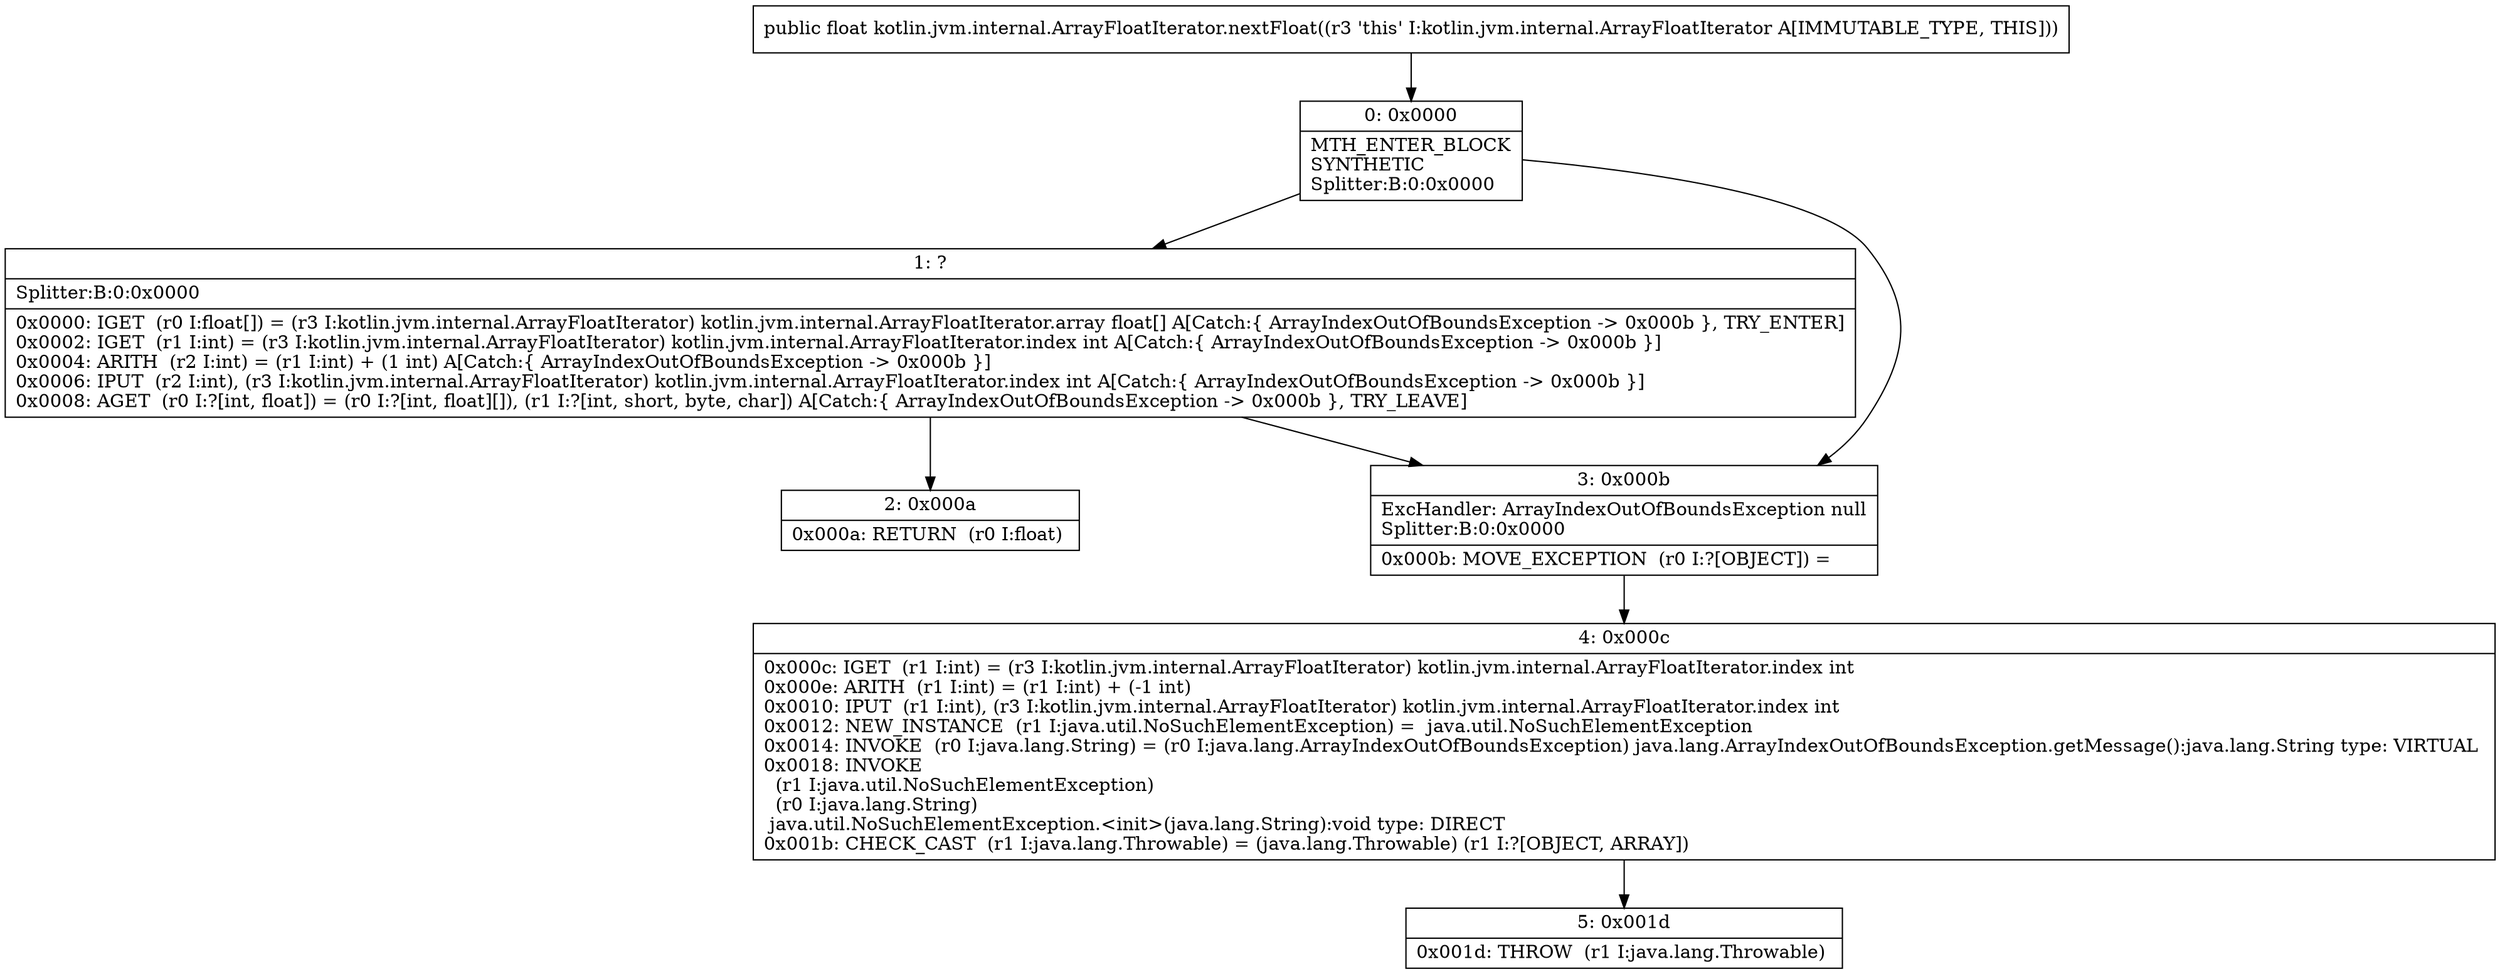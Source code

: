 digraph "CFG forkotlin.jvm.internal.ArrayFloatIterator.nextFloat()F" {
Node_0 [shape=record,label="{0\:\ 0x0000|MTH_ENTER_BLOCK\lSYNTHETIC\lSplitter:B:0:0x0000\l}"];
Node_1 [shape=record,label="{1\:\ ?|Splitter:B:0:0x0000\l|0x0000: IGET  (r0 I:float[]) = (r3 I:kotlin.jvm.internal.ArrayFloatIterator) kotlin.jvm.internal.ArrayFloatIterator.array float[] A[Catch:\{ ArrayIndexOutOfBoundsException \-\> 0x000b \}, TRY_ENTER]\l0x0002: IGET  (r1 I:int) = (r3 I:kotlin.jvm.internal.ArrayFloatIterator) kotlin.jvm.internal.ArrayFloatIterator.index int A[Catch:\{ ArrayIndexOutOfBoundsException \-\> 0x000b \}]\l0x0004: ARITH  (r2 I:int) = (r1 I:int) + (1 int) A[Catch:\{ ArrayIndexOutOfBoundsException \-\> 0x000b \}]\l0x0006: IPUT  (r2 I:int), (r3 I:kotlin.jvm.internal.ArrayFloatIterator) kotlin.jvm.internal.ArrayFloatIterator.index int A[Catch:\{ ArrayIndexOutOfBoundsException \-\> 0x000b \}]\l0x0008: AGET  (r0 I:?[int, float]) = (r0 I:?[int, float][]), (r1 I:?[int, short, byte, char]) A[Catch:\{ ArrayIndexOutOfBoundsException \-\> 0x000b \}, TRY_LEAVE]\l}"];
Node_2 [shape=record,label="{2\:\ 0x000a|0x000a: RETURN  (r0 I:float) \l}"];
Node_3 [shape=record,label="{3\:\ 0x000b|ExcHandler: ArrayIndexOutOfBoundsException null\lSplitter:B:0:0x0000\l|0x000b: MOVE_EXCEPTION  (r0 I:?[OBJECT]) =  \l}"];
Node_4 [shape=record,label="{4\:\ 0x000c|0x000c: IGET  (r1 I:int) = (r3 I:kotlin.jvm.internal.ArrayFloatIterator) kotlin.jvm.internal.ArrayFloatIterator.index int \l0x000e: ARITH  (r1 I:int) = (r1 I:int) + (\-1 int) \l0x0010: IPUT  (r1 I:int), (r3 I:kotlin.jvm.internal.ArrayFloatIterator) kotlin.jvm.internal.ArrayFloatIterator.index int \l0x0012: NEW_INSTANCE  (r1 I:java.util.NoSuchElementException) =  java.util.NoSuchElementException \l0x0014: INVOKE  (r0 I:java.lang.String) = (r0 I:java.lang.ArrayIndexOutOfBoundsException) java.lang.ArrayIndexOutOfBoundsException.getMessage():java.lang.String type: VIRTUAL \l0x0018: INVOKE  \l  (r1 I:java.util.NoSuchElementException)\l  (r0 I:java.lang.String)\l java.util.NoSuchElementException.\<init\>(java.lang.String):void type: DIRECT \l0x001b: CHECK_CAST  (r1 I:java.lang.Throwable) = (java.lang.Throwable) (r1 I:?[OBJECT, ARRAY]) \l}"];
Node_5 [shape=record,label="{5\:\ 0x001d|0x001d: THROW  (r1 I:java.lang.Throwable) \l}"];
MethodNode[shape=record,label="{public float kotlin.jvm.internal.ArrayFloatIterator.nextFloat((r3 'this' I:kotlin.jvm.internal.ArrayFloatIterator A[IMMUTABLE_TYPE, THIS])) }"];
MethodNode -> Node_0;
Node_0 -> Node_1;
Node_0 -> Node_3;
Node_1 -> Node_2;
Node_1 -> Node_3;
Node_3 -> Node_4;
Node_4 -> Node_5;
}

